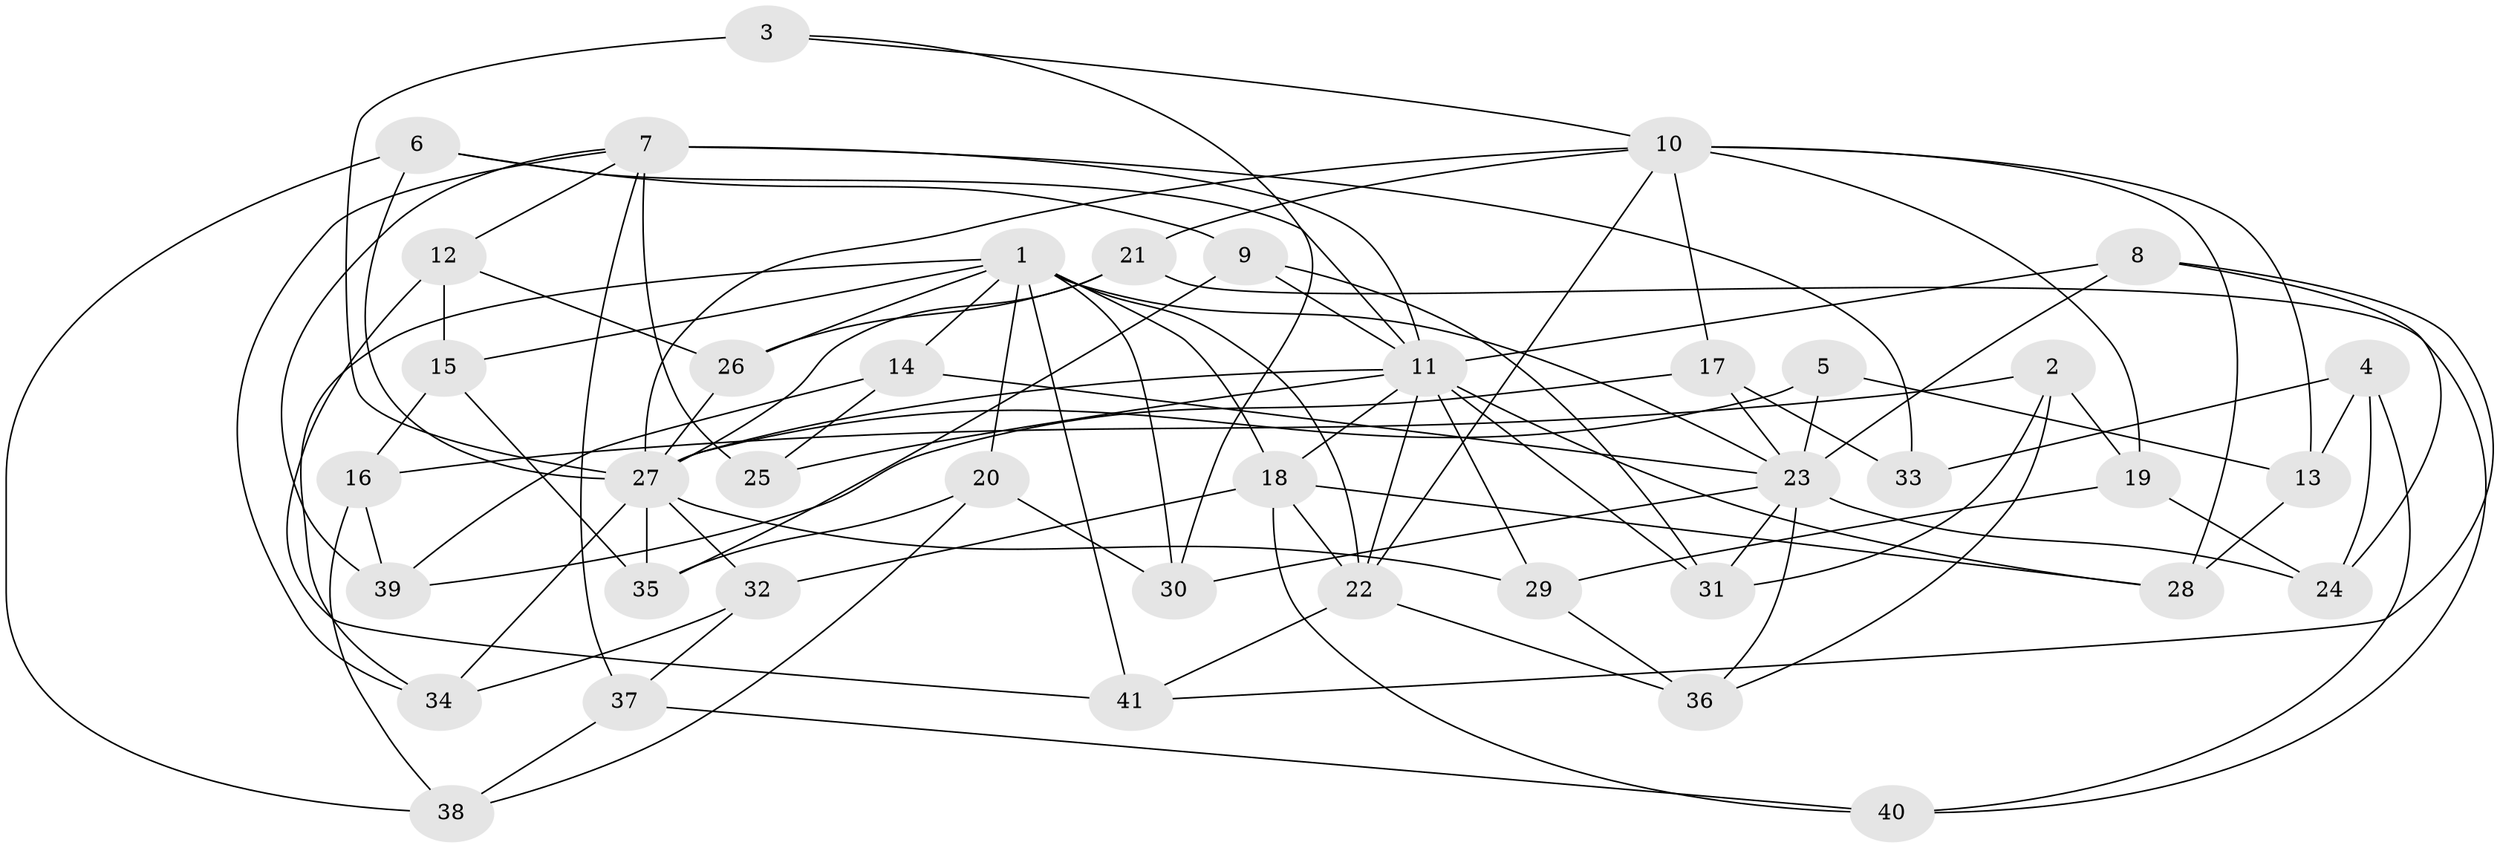 // original degree distribution, {4: 1.0}
// Generated by graph-tools (version 1.1) at 2025/53/03/04/25 22:53:51]
// undirected, 41 vertices, 98 edges
graph export_dot {
  node [color=gray90,style=filled];
  1;
  2;
  3;
  4;
  5;
  6;
  7;
  8;
  9;
  10;
  11;
  12;
  13;
  14;
  15;
  16;
  17;
  18;
  19;
  20;
  21;
  22;
  23;
  24;
  25;
  26;
  27;
  28;
  29;
  30;
  31;
  32;
  33;
  34;
  35;
  36;
  37;
  38;
  39;
  40;
  41;
  1 -- 14 [weight=1.0];
  1 -- 15 [weight=1.0];
  1 -- 18 [weight=2.0];
  1 -- 20 [weight=1.0];
  1 -- 22 [weight=2.0];
  1 -- 23 [weight=1.0];
  1 -- 26 [weight=1.0];
  1 -- 30 [weight=1.0];
  1 -- 34 [weight=1.0];
  1 -- 41 [weight=1.0];
  2 -- 16 [weight=1.0];
  2 -- 19 [weight=1.0];
  2 -- 31 [weight=1.0];
  2 -- 36 [weight=1.0];
  3 -- 10 [weight=1.0];
  3 -- 27 [weight=2.0];
  3 -- 30 [weight=1.0];
  4 -- 13 [weight=1.0];
  4 -- 24 [weight=1.0];
  4 -- 33 [weight=1.0];
  4 -- 40 [weight=1.0];
  5 -- 13 [weight=1.0];
  5 -- 23 [weight=2.0];
  5 -- 27 [weight=1.0];
  6 -- 9 [weight=1.0];
  6 -- 11 [weight=1.0];
  6 -- 27 [weight=1.0];
  6 -- 38 [weight=1.0];
  7 -- 11 [weight=2.0];
  7 -- 12 [weight=1.0];
  7 -- 25 [weight=2.0];
  7 -- 33 [weight=2.0];
  7 -- 34 [weight=1.0];
  7 -- 37 [weight=1.0];
  7 -- 39 [weight=1.0];
  8 -- 11 [weight=1.0];
  8 -- 23 [weight=1.0];
  8 -- 24 [weight=1.0];
  8 -- 41 [weight=1.0];
  9 -- 11 [weight=1.0];
  9 -- 31 [weight=1.0];
  9 -- 35 [weight=1.0];
  10 -- 13 [weight=1.0];
  10 -- 17 [weight=1.0];
  10 -- 19 [weight=1.0];
  10 -- 21 [weight=1.0];
  10 -- 22 [weight=1.0];
  10 -- 27 [weight=1.0];
  10 -- 28 [weight=1.0];
  11 -- 18 [weight=1.0];
  11 -- 22 [weight=1.0];
  11 -- 25 [weight=1.0];
  11 -- 27 [weight=1.0];
  11 -- 28 [weight=1.0];
  11 -- 29 [weight=1.0];
  11 -- 31 [weight=1.0];
  12 -- 15 [weight=1.0];
  12 -- 26 [weight=1.0];
  12 -- 41 [weight=1.0];
  13 -- 28 [weight=1.0];
  14 -- 23 [weight=1.0];
  14 -- 25 [weight=1.0];
  14 -- 39 [weight=1.0];
  15 -- 16 [weight=1.0];
  15 -- 35 [weight=1.0];
  16 -- 38 [weight=1.0];
  16 -- 39 [weight=1.0];
  17 -- 23 [weight=1.0];
  17 -- 33 [weight=1.0];
  17 -- 39 [weight=1.0];
  18 -- 22 [weight=2.0];
  18 -- 28 [weight=1.0];
  18 -- 32 [weight=1.0];
  18 -- 40 [weight=1.0];
  19 -- 24 [weight=1.0];
  19 -- 29 [weight=1.0];
  20 -- 30 [weight=1.0];
  20 -- 35 [weight=1.0];
  20 -- 38 [weight=1.0];
  21 -- 26 [weight=1.0];
  21 -- 27 [weight=1.0];
  21 -- 40 [weight=1.0];
  22 -- 36 [weight=1.0];
  22 -- 41 [weight=1.0];
  23 -- 24 [weight=1.0];
  23 -- 30 [weight=1.0];
  23 -- 31 [weight=1.0];
  23 -- 36 [weight=1.0];
  26 -- 27 [weight=1.0];
  27 -- 29 [weight=1.0];
  27 -- 32 [weight=1.0];
  27 -- 34 [weight=1.0];
  27 -- 35 [weight=1.0];
  29 -- 36 [weight=1.0];
  32 -- 34 [weight=1.0];
  32 -- 37 [weight=1.0];
  37 -- 38 [weight=1.0];
  37 -- 40 [weight=1.0];
}
